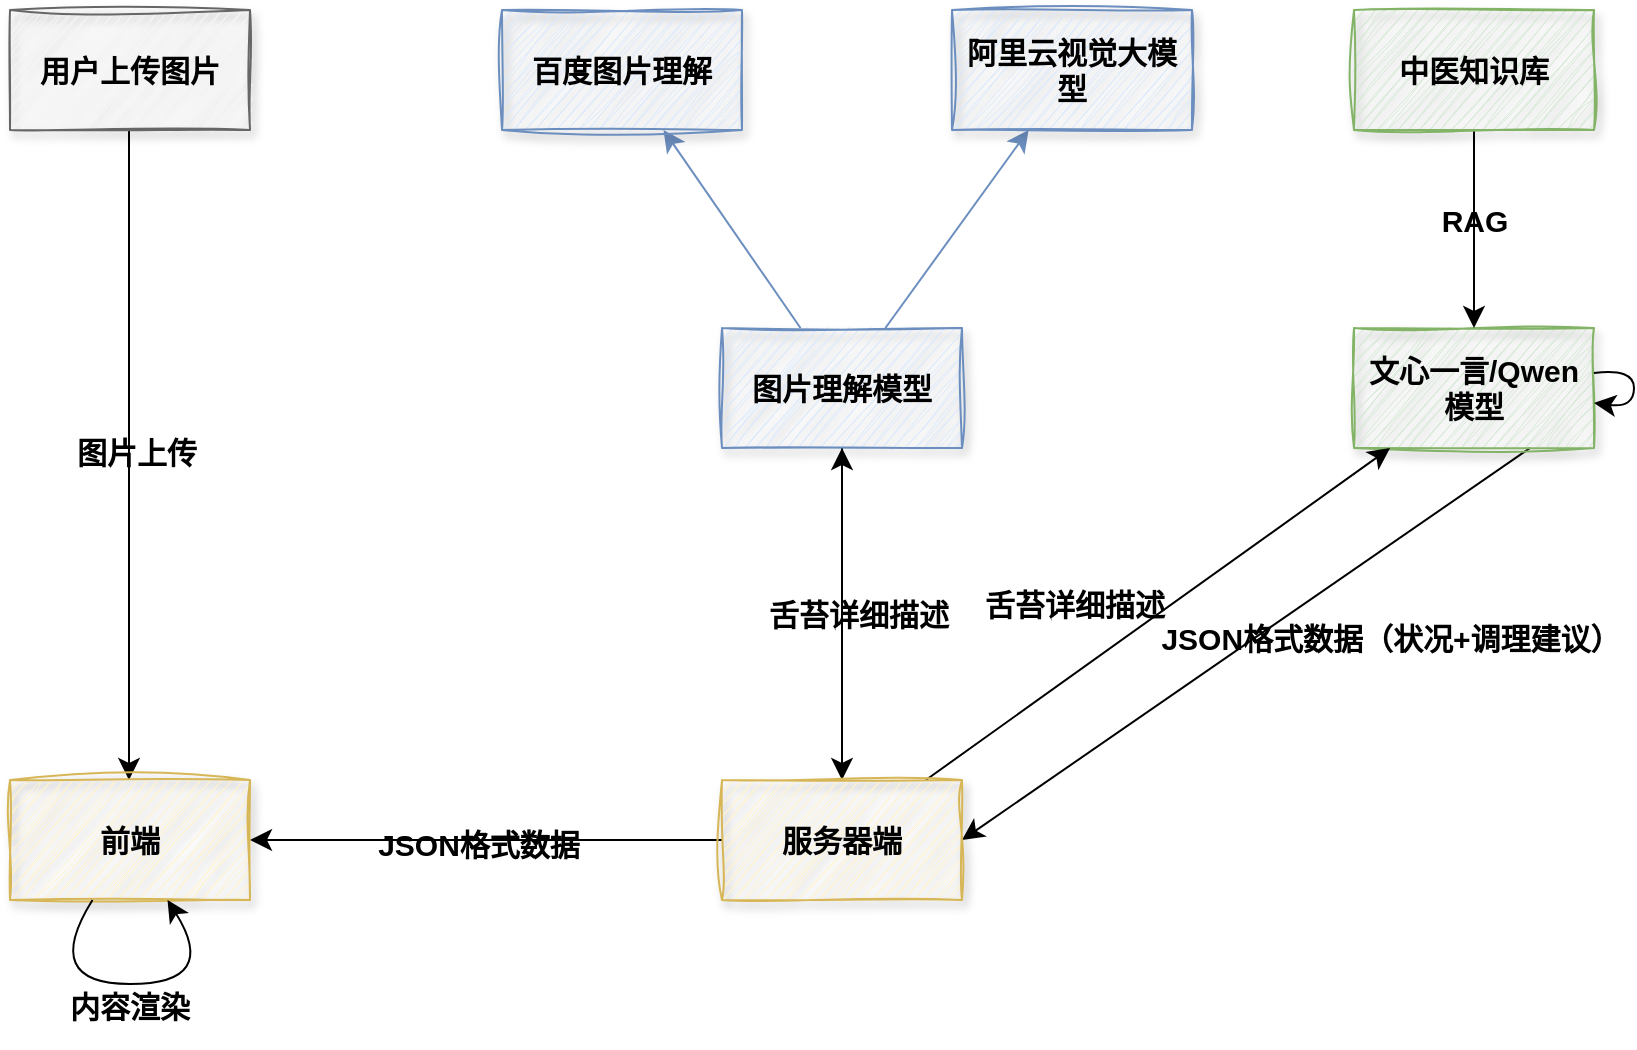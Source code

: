 <mxfile version="24.9.0">
  <diagram name="第 1 页" id="XWFMHBdU6j5NAAE7hTZV">
    <mxGraphModel dx="1450" dy="572" grid="0" gridSize="10" guides="1" tooltips="1" connect="1" arrows="1" fold="1" page="0" pageScale="1" pageWidth="1200" pageHeight="1920" background="#ffffff" math="0" shadow="0">
      <root>
        <mxCell id="0" />
        <mxCell id="1" parent="0" />
        <mxCell id="y96txpXQ7I3kRc_q9avi-28" style="edgeStyle=none;curved=1;rounded=0;orthogonalLoop=1;jettySize=auto;html=1;entryX=0.5;entryY=0;entryDx=0;entryDy=0;fontSize=15;startSize=8;endSize=8;fontStyle=1;align=center;verticalAlign=middle;labelBorderColor=none;textShadow=0;labelBackgroundColor=none;fontColor=default;" edge="1" parent="1">
          <mxGeometry relative="1" as="geometry">
            <mxPoint x="-157.5" y="96" as="sourcePoint" />
            <mxPoint x="-157.5" y="421" as="targetPoint" />
          </mxGeometry>
        </mxCell>
        <mxCell id="y96txpXQ7I3kRc_q9avi-33" value="图片上传" style="edgeLabel;html=1;align=center;verticalAlign=middle;resizable=0;points=[];fontSize=15;fontStyle=1;labelBorderColor=none;textShadow=0;labelBackgroundColor=none;fontColor=default;" vertex="1" connectable="0" parent="y96txpXQ7I3kRc_q9avi-28">
          <mxGeometry x="-0.011" y="3" relative="1" as="geometry">
            <mxPoint as="offset" />
          </mxGeometry>
        </mxCell>
        <mxCell id="y96txpXQ7I3kRc_q9avi-1" value="用户上传图片" style="rounded=0;whiteSpace=wrap;html=1;fillColor=#f5f5f5;fontColor=default;strokeColor=#666666;fontSize=15;fontStyle=1;align=center;verticalAlign=middle;labelBorderColor=none;textShadow=0;labelBackgroundColor=none;glass=0;shadow=1;sketch=1;curveFitting=1;jiggle=2;" vertex="1" parent="1">
          <mxGeometry x="-217" y="36.0" width="120" height="60" as="geometry" />
        </mxCell>
        <mxCell id="y96txpXQ7I3kRc_q9avi-4" style="edgeStyle=none;curved=1;rounded=0;orthogonalLoop=1;jettySize=auto;html=1;fontSize=15;startSize=8;endSize=8;exitX=0.5;exitY=1;exitDx=0;exitDy=0;entryX=0.5;entryY=0;entryDx=0;entryDy=0;fontStyle=1;align=center;verticalAlign=middle;labelBorderColor=none;textShadow=0;labelBackgroundColor=none;fontColor=default;" edge="1" parent="1" source="y96txpXQ7I3kRc_q9avi-2" target="y96txpXQ7I3kRc_q9avi-18">
          <mxGeometry relative="1" as="geometry">
            <mxPoint x="416.0" y="279" as="targetPoint" />
            <mxPoint x="220" y="279" as="sourcePoint" />
          </mxGeometry>
        </mxCell>
        <mxCell id="y96txpXQ7I3kRc_q9avi-24" value="舌苔详细描述" style="edgeLabel;html=1;align=center;verticalAlign=middle;resizable=0;points=[];fontSize=15;fontStyle=1;labelBorderColor=none;textShadow=0;labelBackgroundColor=none;fontColor=default;" vertex="1" connectable="0" parent="y96txpXQ7I3kRc_q9avi-4">
          <mxGeometry x="0.049" y="-1" relative="1" as="geometry">
            <mxPoint x="9" y="-4" as="offset" />
          </mxGeometry>
        </mxCell>
        <mxCell id="y96txpXQ7I3kRc_q9avi-12" style="edgeStyle=none;curved=1;rounded=0;orthogonalLoop=1;jettySize=auto;html=1;fontSize=15;startSize=8;endSize=8;fillColor=#dae8fc;strokeColor=#6c8ebf;fontStyle=1;align=center;verticalAlign=middle;labelBorderColor=none;textShadow=0;labelBackgroundColor=none;fontColor=default;" edge="1" parent="1" source="y96txpXQ7I3kRc_q9avi-2" target="y96txpXQ7I3kRc_q9avi-14">
          <mxGeometry relative="1" as="geometry">
            <mxPoint x="95.6" y="95.8" as="targetPoint" />
          </mxGeometry>
        </mxCell>
        <mxCell id="y96txpXQ7I3kRc_q9avi-15" style="edgeStyle=none;curved=1;rounded=0;orthogonalLoop=1;jettySize=auto;html=1;fontSize=15;startSize=8;endSize=8;fillColor=#dae8fc;strokeColor=#6c8ebf;fontStyle=1;align=center;verticalAlign=middle;labelBorderColor=none;textShadow=0;labelBackgroundColor=none;fontColor=default;" edge="1" parent="1" source="y96txpXQ7I3kRc_q9avi-2" target="y96txpXQ7I3kRc_q9avi-16">
          <mxGeometry relative="1" as="geometry">
            <mxPoint x="248.4" y="116.6" as="targetPoint" />
          </mxGeometry>
        </mxCell>
        <mxCell id="y96txpXQ7I3kRc_q9avi-2" value="图片理解模型" style="rounded=0;whiteSpace=wrap;html=1;fillColor=#dae8fc;strokeColor=#6c8ebf;fontSize=15;fontStyle=1;align=center;verticalAlign=middle;labelBorderColor=none;textShadow=0;labelBackgroundColor=none;fontColor=default;glass=0;shadow=1;sketch=1;curveFitting=1;jiggle=2;" vertex="1" parent="1">
          <mxGeometry x="139" y="195" width="120" height="60" as="geometry" />
        </mxCell>
        <mxCell id="y96txpXQ7I3kRc_q9avi-22" style="edgeStyle=none;curved=1;rounded=0;orthogonalLoop=1;jettySize=auto;html=1;entryX=1;entryY=0.5;entryDx=0;entryDy=0;fontSize=15;startSize=8;endSize=8;fontStyle=1;align=center;verticalAlign=middle;labelBorderColor=none;textShadow=0;labelBackgroundColor=none;fontColor=default;" edge="1" parent="1" target="y96txpXQ7I3kRc_q9avi-18">
          <mxGeometry relative="1" as="geometry">
            <mxPoint x="543.018" y="255" as="sourcePoint" />
            <mxPoint x="321" y="451" as="targetPoint" />
          </mxGeometry>
        </mxCell>
        <mxCell id="y96txpXQ7I3kRc_q9avi-23" value="舌苔详细描述" style="edgeLabel;html=1;align=center;verticalAlign=middle;resizable=0;points=[];fontSize=15;fontStyle=1;labelBorderColor=none;textShadow=0;labelBackgroundColor=none;fontColor=default;" vertex="1" connectable="0" parent="y96txpXQ7I3kRc_q9avi-22">
          <mxGeometry x="-0.148" relative="1" as="geometry">
            <mxPoint x="-107" y="-6" as="offset" />
          </mxGeometry>
        </mxCell>
        <mxCell id="y96txpXQ7I3kRc_q9avi-26" value="JSON格式数据（状况+调理建议）" style="edgeLabel;html=1;align=center;verticalAlign=middle;resizable=0;points=[];fontSize=15;fontStyle=1;labelBorderColor=none;textShadow=0;labelBackgroundColor=none;fontColor=default;" vertex="1" connectable="0" parent="y96txpXQ7I3kRc_q9avi-22">
          <mxGeometry x="-0.064" y="1" relative="1" as="geometry">
            <mxPoint x="62" y="2" as="offset" />
          </mxGeometry>
        </mxCell>
        <mxCell id="y96txpXQ7I3kRc_q9avi-5" value="文心一言/Qwen模型" style="rounded=0;whiteSpace=wrap;html=1;fillColor=#d5e8d4;strokeColor=#82b366;fontSize=15;fontStyle=1;align=center;verticalAlign=middle;labelBorderColor=none;textShadow=0;labelBackgroundColor=none;fontColor=default;glass=0;shadow=1;sketch=1;curveFitting=1;jiggle=2;" vertex="1" parent="1">
          <mxGeometry x="455.0" y="195" width="120" height="60" as="geometry" />
        </mxCell>
        <mxCell id="y96txpXQ7I3kRc_q9avi-8" style="edgeStyle=none;curved=1;rounded=0;orthogonalLoop=1;jettySize=auto;html=1;entryX=0.5;entryY=0;entryDx=0;entryDy=0;fontSize=15;startSize=8;endSize=8;fontStyle=1;align=center;verticalAlign=middle;labelBorderColor=none;textShadow=0;labelBackgroundColor=none;fontColor=default;" edge="1" parent="1" source="y96txpXQ7I3kRc_q9avi-7" target="y96txpXQ7I3kRc_q9avi-5">
          <mxGeometry relative="1" as="geometry" />
        </mxCell>
        <mxCell id="y96txpXQ7I3kRc_q9avi-9" value="RAG" style="edgeLabel;html=1;align=center;verticalAlign=middle;resizable=0;points=[];fontSize=15;fontStyle=1;labelBorderColor=none;textShadow=0;labelBackgroundColor=none;fontColor=default;" vertex="1" connectable="0" parent="y96txpXQ7I3kRc_q9avi-8">
          <mxGeometry x="-0.096" relative="1" as="geometry">
            <mxPoint as="offset" />
          </mxGeometry>
        </mxCell>
        <mxCell id="y96txpXQ7I3kRc_q9avi-7" value="中医知识库" style="rounded=0;whiteSpace=wrap;html=1;fillColor=#d5e8d4;strokeColor=#82b366;fontSize=15;fontStyle=1;align=center;verticalAlign=middle;labelBorderColor=none;textShadow=0;labelBackgroundColor=none;fontColor=default;glass=0;shadow=1;sketch=1;curveFitting=1;jiggle=2;" vertex="1" parent="1">
          <mxGeometry x="455" y="36" width="120" height="60" as="geometry" />
        </mxCell>
        <mxCell id="y96txpXQ7I3kRc_q9avi-14" value="百度图片理解" style="rounded=0;whiteSpace=wrap;html=1;fillColor=#dae8fc;strokeColor=#6c8ebf;fontSize=15;fontStyle=1;align=center;verticalAlign=middle;labelBorderColor=none;textShadow=0;labelBackgroundColor=none;fontColor=default;glass=0;shadow=1;sketch=1;curveFitting=1;jiggle=2;" vertex="1" parent="1">
          <mxGeometry x="29.0" y="36.0" width="120" height="60" as="geometry" />
        </mxCell>
        <mxCell id="y96txpXQ7I3kRc_q9avi-16" value="阿里云视觉大模型" style="rounded=0;whiteSpace=wrap;html=1;fillColor=#dae8fc;strokeColor=#6c8ebf;fontSize=15;fontStyle=1;align=center;verticalAlign=middle;labelBorderColor=none;textShadow=0;labelBackgroundColor=none;fontColor=default;glass=0;shadow=1;sketch=1;curveFitting=1;jiggle=2;" vertex="1" parent="1">
          <mxGeometry x="254.0" y="36.0" width="120" height="60" as="geometry" />
        </mxCell>
        <mxCell id="y96txpXQ7I3kRc_q9avi-21" style="edgeStyle=none;curved=1;rounded=0;orthogonalLoop=1;jettySize=auto;html=1;entryX=0.5;entryY=1;entryDx=0;entryDy=0;fontSize=15;startSize=8;endSize=8;fontStyle=1;align=center;verticalAlign=middle;labelBorderColor=none;textShadow=0;labelBackgroundColor=none;fontColor=default;" edge="1" parent="1" source="y96txpXQ7I3kRc_q9avi-18" target="y96txpXQ7I3kRc_q9avi-2">
          <mxGeometry relative="1" as="geometry" />
        </mxCell>
        <mxCell id="y96txpXQ7I3kRc_q9avi-25" style="edgeStyle=none;curved=1;rounded=0;orthogonalLoop=1;jettySize=auto;html=1;fontSize=15;startSize=8;endSize=8;fontStyle=1;align=center;verticalAlign=middle;labelBorderColor=none;textShadow=0;labelBackgroundColor=none;fontColor=default;" edge="1" parent="1" source="y96txpXQ7I3kRc_q9avi-18" target="y96txpXQ7I3kRc_q9avi-5">
          <mxGeometry relative="1" as="geometry" />
        </mxCell>
        <mxCell id="y96txpXQ7I3kRc_q9avi-29" style="edgeStyle=none;curved=1;rounded=0;orthogonalLoop=1;jettySize=auto;html=1;entryX=1;entryY=0.5;entryDx=0;entryDy=0;fontSize=15;startSize=8;endSize=8;fontStyle=1;align=center;verticalAlign=middle;labelBorderColor=none;textShadow=0;labelBackgroundColor=none;fontColor=default;" edge="1" parent="1" source="y96txpXQ7I3kRc_q9avi-18" target="y96txpXQ7I3kRc_q9avi-27">
          <mxGeometry relative="1" as="geometry" />
        </mxCell>
        <mxCell id="y96txpXQ7I3kRc_q9avi-30" value="JSON格式数据" style="edgeLabel;html=1;align=center;verticalAlign=middle;resizable=0;points=[];fontSize=15;fontStyle=1;labelBorderColor=none;textShadow=0;labelBackgroundColor=none;fontColor=default;" vertex="1" connectable="0" parent="y96txpXQ7I3kRc_q9avi-29">
          <mxGeometry x="0.036" y="2" relative="1" as="geometry">
            <mxPoint as="offset" />
          </mxGeometry>
        </mxCell>
        <mxCell id="y96txpXQ7I3kRc_q9avi-18" value="服务器端" style="rounded=0;whiteSpace=wrap;html=1;fillColor=#fff2cc;strokeColor=#d6b656;fontSize=15;fontStyle=1;align=center;verticalAlign=middle;labelBorderColor=none;textShadow=0;labelBackgroundColor=none;fontColor=default;glass=0;shadow=1;sketch=1;curveFitting=1;jiggle=2;" vertex="1" parent="1">
          <mxGeometry x="139" y="421" width="120" height="60" as="geometry" />
        </mxCell>
        <mxCell id="y96txpXQ7I3kRc_q9avi-19" style="edgeStyle=none;curved=1;rounded=0;orthogonalLoop=1;jettySize=auto;html=1;fontSize=15;startSize=8;endSize=8;fontStyle=1;align=center;verticalAlign=middle;labelBorderColor=none;textShadow=0;labelBackgroundColor=none;fontColor=default;" edge="1" parent="1" source="y96txpXQ7I3kRc_q9avi-5" target="y96txpXQ7I3kRc_q9avi-5">
          <mxGeometry relative="1" as="geometry" />
        </mxCell>
        <mxCell id="y96txpXQ7I3kRc_q9avi-27" value="前端" style="rounded=0;whiteSpace=wrap;html=1;fillColor=#fff2cc;strokeColor=#d6b656;fontSize=15;fontStyle=1;align=center;verticalAlign=middle;labelBorderColor=none;textShadow=0;labelBackgroundColor=none;fontColor=default;glass=0;shadow=1;sketch=1;curveFitting=1;jiggle=2;" vertex="1" parent="1">
          <mxGeometry x="-217" y="421" width="120" height="60" as="geometry" />
        </mxCell>
        <mxCell id="y96txpXQ7I3kRc_q9avi-31" style="edgeStyle=none;curved=1;rounded=0;orthogonalLoop=1;jettySize=auto;html=1;fontSize=15;startSize=8;endSize=8;elbow=horizontal;fontStyle=1;align=center;verticalAlign=middle;labelBorderColor=none;textShadow=0;labelBackgroundColor=none;fontColor=default;" edge="1" parent="1" source="y96txpXQ7I3kRc_q9avi-27" target="y96txpXQ7I3kRc_q9avi-27">
          <mxGeometry relative="1" as="geometry">
            <Array as="points">
              <mxPoint x="-112" y="523" />
            </Array>
          </mxGeometry>
        </mxCell>
        <mxCell id="y96txpXQ7I3kRc_q9avi-32" value="内容渲染" style="text;html=1;align=center;verticalAlign=middle;whiteSpace=wrap;rounded=0;fontSize=15;fontStyle=1;labelBorderColor=none;textShadow=0;labelBackgroundColor=none;fontColor=default;" vertex="1" parent="1">
          <mxGeometry x="-202" y="513" width="90" height="42" as="geometry" />
        </mxCell>
      </root>
    </mxGraphModel>
  </diagram>
</mxfile>
